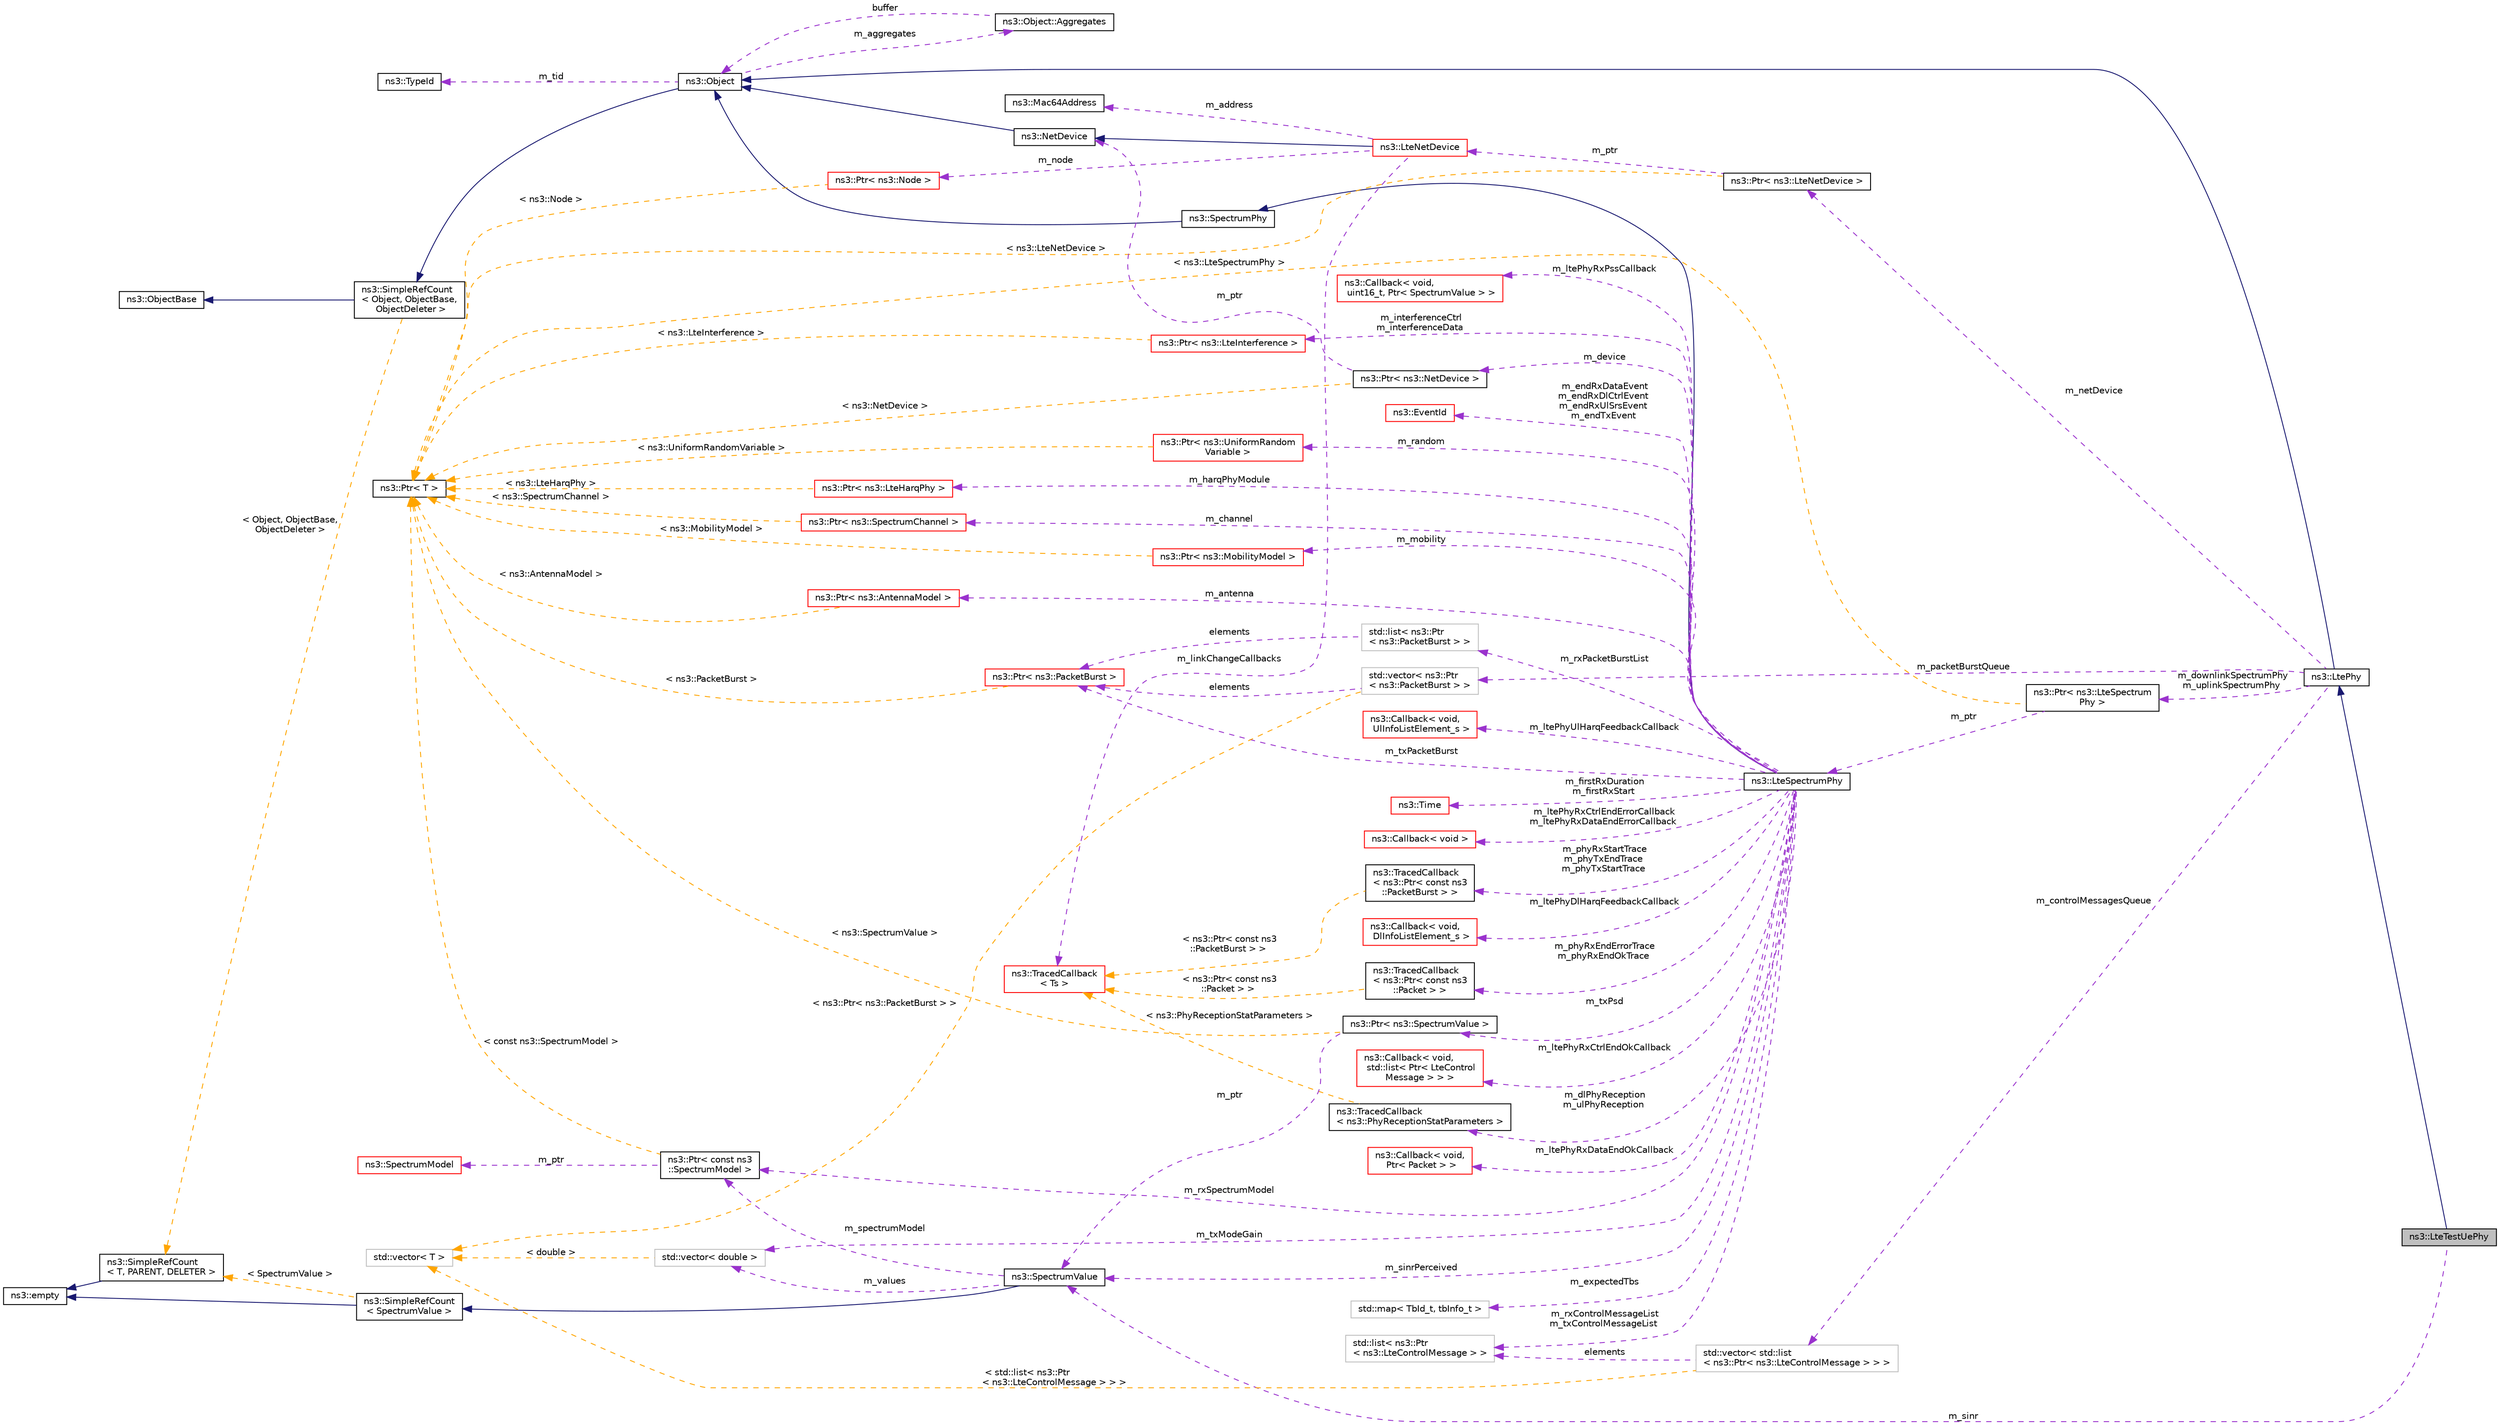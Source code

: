 digraph "ns3::LteTestUePhy"
{
 // LATEX_PDF_SIZE
  edge [fontname="Helvetica",fontsize="10",labelfontname="Helvetica",labelfontsize="10"];
  node [fontname="Helvetica",fontsize="10",shape=record];
  rankdir="LR";
  Node1 [label="ns3::LteTestUePhy",height=0.2,width=0.4,color="black", fillcolor="grey75", style="filled", fontcolor="black",tooltip="Defines a simplified LtePhy class that is used for testing purposes of downlink and uplink SINR gener..."];
  Node2 -> Node1 [dir="back",color="midnightblue",fontsize="10",style="solid",fontname="Helvetica"];
  Node2 [label="ns3::LtePhy",height=0.2,width=0.4,color="black", fillcolor="white", style="filled",URL="$classns3_1_1_lte_phy.html",tooltip="The LtePhy models the physical layer of LTE."];
  Node3 -> Node2 [dir="back",color="midnightblue",fontsize="10",style="solid",fontname="Helvetica"];
  Node3 [label="ns3::Object",height=0.2,width=0.4,color="black", fillcolor="white", style="filled",URL="$classns3_1_1_object.html",tooltip="A base class which provides memory management and object aggregation."];
  Node4 -> Node3 [dir="back",color="midnightblue",fontsize="10",style="solid",fontname="Helvetica"];
  Node4 [label="ns3::SimpleRefCount\l\< Object, ObjectBase,\l ObjectDeleter \>",height=0.2,width=0.4,color="black", fillcolor="white", style="filled",URL="$classns3_1_1_simple_ref_count.html",tooltip=" "];
  Node5 -> Node4 [dir="back",color="midnightblue",fontsize="10",style="solid",fontname="Helvetica"];
  Node5 [label="ns3::ObjectBase",height=0.2,width=0.4,color="black", fillcolor="white", style="filled",URL="$classns3_1_1_object_base.html",tooltip="Anchor the ns-3 type and attribute system."];
  Node6 -> Node4 [dir="back",color="orange",fontsize="10",style="dashed",label=" \< Object, ObjectBase,\l ObjectDeleter \>" ,fontname="Helvetica"];
  Node6 [label="ns3::SimpleRefCount\l\< T, PARENT, DELETER \>",height=0.2,width=0.4,color="black", fillcolor="white", style="filled",URL="$classns3_1_1_simple_ref_count.html",tooltip="A template-based reference counting class."];
  Node7 -> Node6 [dir="back",color="midnightblue",fontsize="10",style="solid",fontname="Helvetica"];
  Node7 [label="ns3::empty",height=0.2,width=0.4,color="black", fillcolor="white", style="filled",URL="$classns3_1_1empty.html",tooltip="make Callback use a separate empty type"];
  Node8 -> Node3 [dir="back",color="darkorchid3",fontsize="10",style="dashed",label=" m_tid" ,fontname="Helvetica"];
  Node8 [label="ns3::TypeId",height=0.2,width=0.4,color="black", fillcolor="white", style="filled",URL="$classns3_1_1_type_id.html",tooltip="a unique identifier for an interface."];
  Node9 -> Node3 [dir="back",color="darkorchid3",fontsize="10",style="dashed",label=" m_aggregates" ,fontname="Helvetica"];
  Node9 [label="ns3::Object::Aggregates",height=0.2,width=0.4,color="black", fillcolor="white", style="filled",URL="$structns3_1_1_object_1_1_aggregates.html",tooltip="The list of Objects aggregated to this one."];
  Node3 -> Node9 [dir="back",color="darkorchid3",fontsize="10",style="dashed",label=" buffer" ,fontname="Helvetica"];
  Node10 -> Node2 [dir="back",color="darkorchid3",fontsize="10",style="dashed",label=" m_downlinkSpectrumPhy\nm_uplinkSpectrumPhy" ,fontname="Helvetica"];
  Node10 [label="ns3::Ptr\< ns3::LteSpectrum\lPhy \>",height=0.2,width=0.4,color="black", fillcolor="white", style="filled",URL="$classns3_1_1_ptr.html",tooltip=" "];
  Node11 -> Node10 [dir="back",color="darkorchid3",fontsize="10",style="dashed",label=" m_ptr" ,fontname="Helvetica"];
  Node11 [label="ns3::LteSpectrumPhy",height=0.2,width=0.4,color="black", fillcolor="white", style="filled",URL="$classns3_1_1_lte_spectrum_phy.html",tooltip="The LteSpectrumPhy models the physical layer of LTE."];
  Node12 -> Node11 [dir="back",color="midnightblue",fontsize="10",style="solid",fontname="Helvetica"];
  Node12 [label="ns3::SpectrumPhy",height=0.2,width=0.4,color="black", fillcolor="white", style="filled",URL="$classns3_1_1_spectrum_phy.html",tooltip="Abstract base class for Spectrum-aware PHY layers."];
  Node3 -> Node12 [dir="back",color="midnightblue",fontsize="10",style="solid",fontname="Helvetica"];
  Node13 -> Node11 [dir="back",color="darkorchid3",fontsize="10",style="dashed",label=" m_phyRxEndErrorTrace\nm_phyRxEndOkTrace" ,fontname="Helvetica"];
  Node13 [label="ns3::TracedCallback\l\< ns3::Ptr\< const ns3\l::Packet \> \>",height=0.2,width=0.4,color="black", fillcolor="white", style="filled",URL="$classns3_1_1_traced_callback.html",tooltip=" "];
  Node14 -> Node13 [dir="back",color="orange",fontsize="10",style="dashed",label=" \< ns3::Ptr\< const ns3\l::Packet \> \>" ,fontname="Helvetica"];
  Node14 [label="ns3::TracedCallback\l\< Ts \>",height=0.2,width=0.4,color="red", fillcolor="white", style="filled",URL="$classns3_1_1_traced_callback.html",tooltip="Forward calls to a chain of Callback."];
  Node25 -> Node11 [dir="back",color="darkorchid3",fontsize="10",style="dashed",label=" m_channel" ,fontname="Helvetica"];
  Node25 [label="ns3::Ptr\< ns3::SpectrumChannel \>",height=0.2,width=0.4,color="red", fillcolor="white", style="filled",URL="$classns3_1_1_ptr.html",tooltip=" "];
  Node21 -> Node25 [dir="back",color="orange",fontsize="10",style="dashed",label=" \< ns3::SpectrumChannel \>" ,fontname="Helvetica"];
  Node21 [label="ns3::Ptr\< T \>",height=0.2,width=0.4,color="black", fillcolor="white", style="filled",URL="$classns3_1_1_ptr.html",tooltip="Smart pointer class similar to boost::intrusive_ptr."];
  Node37 -> Node11 [dir="back",color="darkorchid3",fontsize="10",style="dashed",label=" m_mobility" ,fontname="Helvetica"];
  Node37 [label="ns3::Ptr\< ns3::MobilityModel \>",height=0.2,width=0.4,color="red", fillcolor="white", style="filled",URL="$classns3_1_1_ptr.html",tooltip=" "];
  Node21 -> Node37 [dir="back",color="orange",fontsize="10",style="dashed",label=" \< ns3::MobilityModel \>" ,fontname="Helvetica"];
  Node40 -> Node11 [dir="back",color="darkorchid3",fontsize="10",style="dashed",label=" m_expectedTbs" ,fontname="Helvetica"];
  Node40 [label="std::map\< TbId_t, tbInfo_t \>",height=0.2,width=0.4,color="grey75", fillcolor="white", style="filled",tooltip=" "];
  Node47 -> Node11 [dir="back",color="darkorchid3",fontsize="10",style="dashed",label=" m_antenna" ,fontname="Helvetica"];
  Node47 [label="ns3::Ptr\< ns3::AntennaModel \>",height=0.2,width=0.4,color="red", fillcolor="white", style="filled",URL="$classns3_1_1_ptr.html",tooltip=" "];
  Node21 -> Node47 [dir="back",color="orange",fontsize="10",style="dashed",label=" \< ns3::AntennaModel \>" ,fontname="Helvetica"];
  Node49 -> Node11 [dir="back",color="darkorchid3",fontsize="10",style="dashed",label=" m_ltePhyRxPssCallback" ,fontname="Helvetica"];
  Node49 [label="ns3::Callback\< void,\l uint16_t, Ptr\< SpectrumValue \> \>",height=0.2,width=0.4,color="red", fillcolor="white", style="filled",URL="$classns3_1_1_callback.html",tooltip=" "];
  Node50 -> Node11 [dir="back",color="darkorchid3",fontsize="10",style="dashed",label=" m_rxPacketBurstList" ,fontname="Helvetica"];
  Node50 [label="std::list\< ns3::Ptr\l\< ns3::PacketBurst \> \>",height=0.2,width=0.4,color="grey75", fillcolor="white", style="filled",tooltip=" "];
  Node51 -> Node50 [dir="back",color="darkorchid3",fontsize="10",style="dashed",label=" elements" ,fontname="Helvetica"];
  Node51 [label="ns3::Ptr\< ns3::PacketBurst \>",height=0.2,width=0.4,color="red", fillcolor="white", style="filled",URL="$classns3_1_1_ptr.html",tooltip=" "];
  Node21 -> Node51 [dir="back",color="orange",fontsize="10",style="dashed",label=" \< ns3::PacketBurst \>" ,fontname="Helvetica"];
  Node71 -> Node11 [dir="back",color="darkorchid3",fontsize="10",style="dashed",label=" m_endRxDataEvent\nm_endRxDlCtrlEvent\nm_endRxUlSrsEvent\nm_endTxEvent" ,fontname="Helvetica"];
  Node71 [label="ns3::EventId",height=0.2,width=0.4,color="red", fillcolor="white", style="filled",URL="$classns3_1_1_event_id.html",tooltip="An identifier for simulation events."];
  Node75 -> Node11 [dir="back",color="darkorchid3",fontsize="10",style="dashed",label=" m_device" ,fontname="Helvetica"];
  Node75 [label="ns3::Ptr\< ns3::NetDevice \>",height=0.2,width=0.4,color="black", fillcolor="white", style="filled",URL="$classns3_1_1_ptr.html",tooltip=" "];
  Node76 -> Node75 [dir="back",color="darkorchid3",fontsize="10",style="dashed",label=" m_ptr" ,fontname="Helvetica"];
  Node76 [label="ns3::NetDevice",height=0.2,width=0.4,color="black", fillcolor="white", style="filled",URL="$classns3_1_1_net_device.html",tooltip="Network layer to device interface."];
  Node3 -> Node76 [dir="back",color="midnightblue",fontsize="10",style="solid",fontname="Helvetica"];
  Node21 -> Node75 [dir="back",color="orange",fontsize="10",style="dashed",label=" \< ns3::NetDevice \>" ,fontname="Helvetica"];
  Node77 -> Node11 [dir="back",color="darkorchid3",fontsize="10",style="dashed",label=" m_firstRxDuration\nm_firstRxStart" ,fontname="Helvetica"];
  Node77 [label="ns3::Time",height=0.2,width=0.4,color="red", fillcolor="white", style="filled",URL="$classns3_1_1_time.html",tooltip="Simulation virtual time values and global simulation resolution."];
  Node79 -> Node11 [dir="back",color="darkorchid3",fontsize="10",style="dashed",label=" m_ltePhyRxCtrlEndErrorCallback\nm_ltePhyRxDataEndErrorCallback" ,fontname="Helvetica"];
  Node79 [label="ns3::Callback\< void \>",height=0.2,width=0.4,color="red", fillcolor="white", style="filled",URL="$classns3_1_1_callback.html",tooltip=" "];
  Node80 -> Node11 [dir="back",color="darkorchid3",fontsize="10",style="dashed",label=" m_rxControlMessageList\nm_txControlMessageList" ,fontname="Helvetica"];
  Node80 [label="std::list\< ns3::Ptr\l\< ns3::LteControlMessage \> \>",height=0.2,width=0.4,color="grey75", fillcolor="white", style="filled",tooltip=" "];
  Node84 -> Node11 [dir="back",color="darkorchid3",fontsize="10",style="dashed",label=" m_sinrPerceived" ,fontname="Helvetica"];
  Node84 [label="ns3::SpectrumValue",height=0.2,width=0.4,color="black", fillcolor="white", style="filled",URL="$classns3_1_1_spectrum_value.html",tooltip="Set of values corresponding to a given SpectrumModel."];
  Node85 -> Node84 [dir="back",color="midnightblue",fontsize="10",style="solid",fontname="Helvetica"];
  Node85 [label="ns3::SimpleRefCount\l\< SpectrumValue \>",height=0.2,width=0.4,color="black", fillcolor="white", style="filled",URL="$classns3_1_1_simple_ref_count.html",tooltip=" "];
  Node7 -> Node85 [dir="back",color="midnightblue",fontsize="10",style="solid",fontname="Helvetica"];
  Node6 -> Node85 [dir="back",color="orange",fontsize="10",style="dashed",label=" \< SpectrumValue \>" ,fontname="Helvetica"];
  Node86 -> Node84 [dir="back",color="darkorchid3",fontsize="10",style="dashed",label=" m_spectrumModel" ,fontname="Helvetica"];
  Node86 [label="ns3::Ptr\< const ns3\l::SpectrumModel \>",height=0.2,width=0.4,color="black", fillcolor="white", style="filled",URL="$classns3_1_1_ptr.html",tooltip=" "];
  Node87 -> Node86 [dir="back",color="darkorchid3",fontsize="10",style="dashed",label=" m_ptr" ,fontname="Helvetica"];
  Node87 [label="ns3::SpectrumModel",height=0.2,width=0.4,color="red", fillcolor="white", style="filled",URL="$classns3_1_1_spectrum_model.html",tooltip="Set of frequency values implementing the domain of the functions in the Function Space defined by Spe..."];
  Node21 -> Node86 [dir="back",color="orange",fontsize="10",style="dashed",label=" \< const ns3::SpectrumModel \>" ,fontname="Helvetica"];
  Node91 -> Node84 [dir="back",color="darkorchid3",fontsize="10",style="dashed",label=" m_values" ,fontname="Helvetica"];
  Node91 [label="std::vector\< double \>",height=0.2,width=0.4,color="grey75", fillcolor="white", style="filled",tooltip=" "];
  Node44 -> Node91 [dir="back",color="orange",fontsize="10",style="dashed",label=" \< double \>" ,fontname="Helvetica"];
  Node44 [label="std::vector\< T \>",height=0.2,width=0.4,color="grey75", fillcolor="white", style="filled",tooltip=" "];
  Node92 -> Node11 [dir="back",color="darkorchid3",fontsize="10",style="dashed",label=" m_txPsd" ,fontname="Helvetica"];
  Node92 [label="ns3::Ptr\< ns3::SpectrumValue \>",height=0.2,width=0.4,color="black", fillcolor="white", style="filled",URL="$classns3_1_1_ptr.html",tooltip=" "];
  Node84 -> Node92 [dir="back",color="darkorchid3",fontsize="10",style="dashed",label=" m_ptr" ,fontname="Helvetica"];
  Node21 -> Node92 [dir="back",color="orange",fontsize="10",style="dashed",label=" \< ns3::SpectrumValue \>" ,fontname="Helvetica"];
  Node93 -> Node11 [dir="back",color="darkorchid3",fontsize="10",style="dashed",label=" m_ltePhyUlHarqFeedbackCallback" ,fontname="Helvetica"];
  Node93 [label="ns3::Callback\< void,\l UlInfoListElement_s \>",height=0.2,width=0.4,color="red", fillcolor="white", style="filled",URL="$classns3_1_1_callback.html",tooltip=" "];
  Node94 -> Node11 [dir="back",color="darkorchid3",fontsize="10",style="dashed",label=" m_interferenceCtrl\nm_interferenceData" ,fontname="Helvetica"];
  Node94 [label="ns3::Ptr\< ns3::LteInterference \>",height=0.2,width=0.4,color="red", fillcolor="white", style="filled",URL="$classns3_1_1_ptr.html",tooltip=" "];
  Node21 -> Node94 [dir="back",color="orange",fontsize="10",style="dashed",label=" \< ns3::LteInterference \>" ,fontname="Helvetica"];
  Node86 -> Node11 [dir="back",color="darkorchid3",fontsize="10",style="dashed",label=" m_rxSpectrumModel" ,fontname="Helvetica"];
  Node102 -> Node11 [dir="back",color="darkorchid3",fontsize="10",style="dashed",label=" m_random" ,fontname="Helvetica"];
  Node102 [label="ns3::Ptr\< ns3::UniformRandom\lVariable \>",height=0.2,width=0.4,color="red", fillcolor="white", style="filled",URL="$classns3_1_1_ptr.html",tooltip=" "];
  Node21 -> Node102 [dir="back",color="orange",fontsize="10",style="dashed",label=" \< ns3::UniformRandomVariable \>" ,fontname="Helvetica"];
  Node106 -> Node11 [dir="back",color="darkorchid3",fontsize="10",style="dashed",label=" m_ltePhyDlHarqFeedbackCallback" ,fontname="Helvetica"];
  Node106 [label="ns3::Callback\< void,\l DlInfoListElement_s \>",height=0.2,width=0.4,color="red", fillcolor="white", style="filled",URL="$classns3_1_1_callback.html",tooltip=" "];
  Node107 -> Node11 [dir="back",color="darkorchid3",fontsize="10",style="dashed",label=" m_harqPhyModule" ,fontname="Helvetica"];
  Node107 [label="ns3::Ptr\< ns3::LteHarqPhy \>",height=0.2,width=0.4,color="red", fillcolor="white", style="filled",URL="$classns3_1_1_ptr.html",tooltip=" "];
  Node21 -> Node107 [dir="back",color="orange",fontsize="10",style="dashed",label=" \< ns3::LteHarqPhy \>" ,fontname="Helvetica"];
  Node113 -> Node11 [dir="back",color="darkorchid3",fontsize="10",style="dashed",label=" m_phyRxStartTrace\nm_phyTxEndTrace\nm_phyTxStartTrace" ,fontname="Helvetica"];
  Node113 [label="ns3::TracedCallback\l\< ns3::Ptr\< const ns3\l::PacketBurst \> \>",height=0.2,width=0.4,color="black", fillcolor="white", style="filled",URL="$classns3_1_1_traced_callback.html",tooltip=" "];
  Node14 -> Node113 [dir="back",color="orange",fontsize="10",style="dashed",label=" \< ns3::Ptr\< const ns3\l::PacketBurst \> \>" ,fontname="Helvetica"];
  Node51 -> Node11 [dir="back",color="darkorchid3",fontsize="10",style="dashed",label=" m_txPacketBurst" ,fontname="Helvetica"];
  Node114 -> Node11 [dir="back",color="darkorchid3",fontsize="10",style="dashed",label=" m_ltePhyRxCtrlEndOkCallback" ,fontname="Helvetica"];
  Node114 [label="ns3::Callback\< void,\l std::list\< Ptr\< LteControl\lMessage \> \> \>",height=0.2,width=0.4,color="red", fillcolor="white", style="filled",URL="$classns3_1_1_callback.html",tooltip=" "];
  Node115 -> Node11 [dir="back",color="darkorchid3",fontsize="10",style="dashed",label=" m_dlPhyReception\nm_ulPhyReception" ,fontname="Helvetica"];
  Node115 [label="ns3::TracedCallback\l\< ns3::PhyReceptionStatParameters \>",height=0.2,width=0.4,color="black", fillcolor="white", style="filled",URL="$classns3_1_1_traced_callback.html",tooltip=" "];
  Node14 -> Node115 [dir="back",color="orange",fontsize="10",style="dashed",label=" \< ns3::PhyReceptionStatParameters \>" ,fontname="Helvetica"];
  Node91 -> Node11 [dir="back",color="darkorchid3",fontsize="10",style="dashed",label=" m_txModeGain" ,fontname="Helvetica"];
  Node116 -> Node11 [dir="back",color="darkorchid3",fontsize="10",style="dashed",label=" m_ltePhyRxDataEndOkCallback" ,fontname="Helvetica"];
  Node116 [label="ns3::Callback\< void,\l Ptr\< Packet \> \>",height=0.2,width=0.4,color="red", fillcolor="white", style="filled",URL="$classns3_1_1_callback.html",tooltip=" "];
  Node21 -> Node10 [dir="back",color="orange",fontsize="10",style="dashed",label=" \< ns3::LteSpectrumPhy \>" ,fontname="Helvetica"];
  Node117 -> Node2 [dir="back",color="darkorchid3",fontsize="10",style="dashed",label=" m_netDevice" ,fontname="Helvetica"];
  Node117 [label="ns3::Ptr\< ns3::LteNetDevice \>",height=0.2,width=0.4,color="black", fillcolor="white", style="filled",URL="$classns3_1_1_ptr.html",tooltip=" "];
  Node118 -> Node117 [dir="back",color="darkorchid3",fontsize="10",style="dashed",label=" m_ptr" ,fontname="Helvetica"];
  Node118 [label="ns3::LteNetDevice",height=0.2,width=0.4,color="red", fillcolor="white", style="filled",URL="$classns3_1_1_lte_net_device.html",tooltip="LteNetDevice provides basic implementation for all LTE network devices."];
  Node76 -> Node118 [dir="back",color="midnightblue",fontsize="10",style="solid",fontname="Helvetica"];
  Node119 -> Node118 [dir="back",color="darkorchid3",fontsize="10",style="dashed",label=" m_address" ,fontname="Helvetica"];
  Node119 [label="ns3::Mac64Address",height=0.2,width=0.4,color="black", fillcolor="white", style="filled",URL="$classns3_1_1_mac64_address.html",tooltip="an EUI-64 address"];
  Node120 -> Node118 [dir="back",color="darkorchid3",fontsize="10",style="dashed",label=" m_node" ,fontname="Helvetica"];
  Node120 [label="ns3::Ptr\< ns3::Node \>",height=0.2,width=0.4,color="red", fillcolor="white", style="filled",URL="$classns3_1_1_ptr.html",tooltip=" "];
  Node21 -> Node120 [dir="back",color="orange",fontsize="10",style="dashed",label=" \< ns3::Node \>" ,fontname="Helvetica"];
  Node14 -> Node118 [dir="back",color="darkorchid3",fontsize="10",style="dashed",label=" m_linkChangeCallbacks" ,fontname="Helvetica"];
  Node21 -> Node117 [dir="back",color="orange",fontsize="10",style="dashed",label=" \< ns3::LteNetDevice \>" ,fontname="Helvetica"];
  Node140 -> Node2 [dir="back",color="darkorchid3",fontsize="10",style="dashed",label=" m_packetBurstQueue" ,fontname="Helvetica"];
  Node140 [label="std::vector\< ns3::Ptr\l\< ns3::PacketBurst \> \>",height=0.2,width=0.4,color="grey75", fillcolor="white", style="filled",tooltip=" "];
  Node51 -> Node140 [dir="back",color="darkorchid3",fontsize="10",style="dashed",label=" elements" ,fontname="Helvetica"];
  Node44 -> Node140 [dir="back",color="orange",fontsize="10",style="dashed",label=" \< ns3::Ptr\< ns3::PacketBurst \> \>" ,fontname="Helvetica"];
  Node141 -> Node2 [dir="back",color="darkorchid3",fontsize="10",style="dashed",label=" m_controlMessagesQueue" ,fontname="Helvetica"];
  Node141 [label="std::vector\< std::list\l\< ns3::Ptr\< ns3::LteControlMessage \> \> \>",height=0.2,width=0.4,color="grey75", fillcolor="white", style="filled",tooltip=" "];
  Node80 -> Node141 [dir="back",color="darkorchid3",fontsize="10",style="dashed",label=" elements" ,fontname="Helvetica"];
  Node44 -> Node141 [dir="back",color="orange",fontsize="10",style="dashed",label=" \< std::list\< ns3::Ptr\l\< ns3::LteControlMessage \> \> \>" ,fontname="Helvetica"];
  Node84 -> Node1 [dir="back",color="darkorchid3",fontsize="10",style="dashed",label=" m_sinr" ,fontname="Helvetica"];
}
